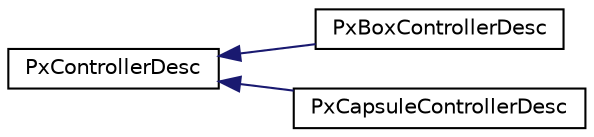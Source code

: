 digraph "Graphical Class Hierarchy"
{
  edge [fontname="Helvetica",fontsize="10",labelfontname="Helvetica",labelfontsize="10"];
  node [fontname="Helvetica",fontsize="10",shape=record];
  rankdir="LR";
  Node0 [label="PxControllerDesc",height=0.2,width=0.4,color="black", fillcolor="white", style="filled",URL="$classPxControllerDesc.html",tooltip="Descriptor class for a character controller. "];
  Node0 -> Node1 [dir="back",color="midnightblue",fontsize="10",style="solid",fontname="Helvetica"];
  Node1 [label="PxBoxControllerDesc",height=0.2,width=0.4,color="black", fillcolor="white", style="filled",URL="$classPxBoxControllerDesc.html",tooltip="Descriptor for a box character controller. "];
  Node0 -> Node2 [dir="back",color="midnightblue",fontsize="10",style="solid",fontname="Helvetica"];
  Node2 [label="PxCapsuleControllerDesc",height=0.2,width=0.4,color="black", fillcolor="white", style="filled",URL="$classPxCapsuleControllerDesc.html",tooltip="A descriptor for a capsule character controller. "];
}
